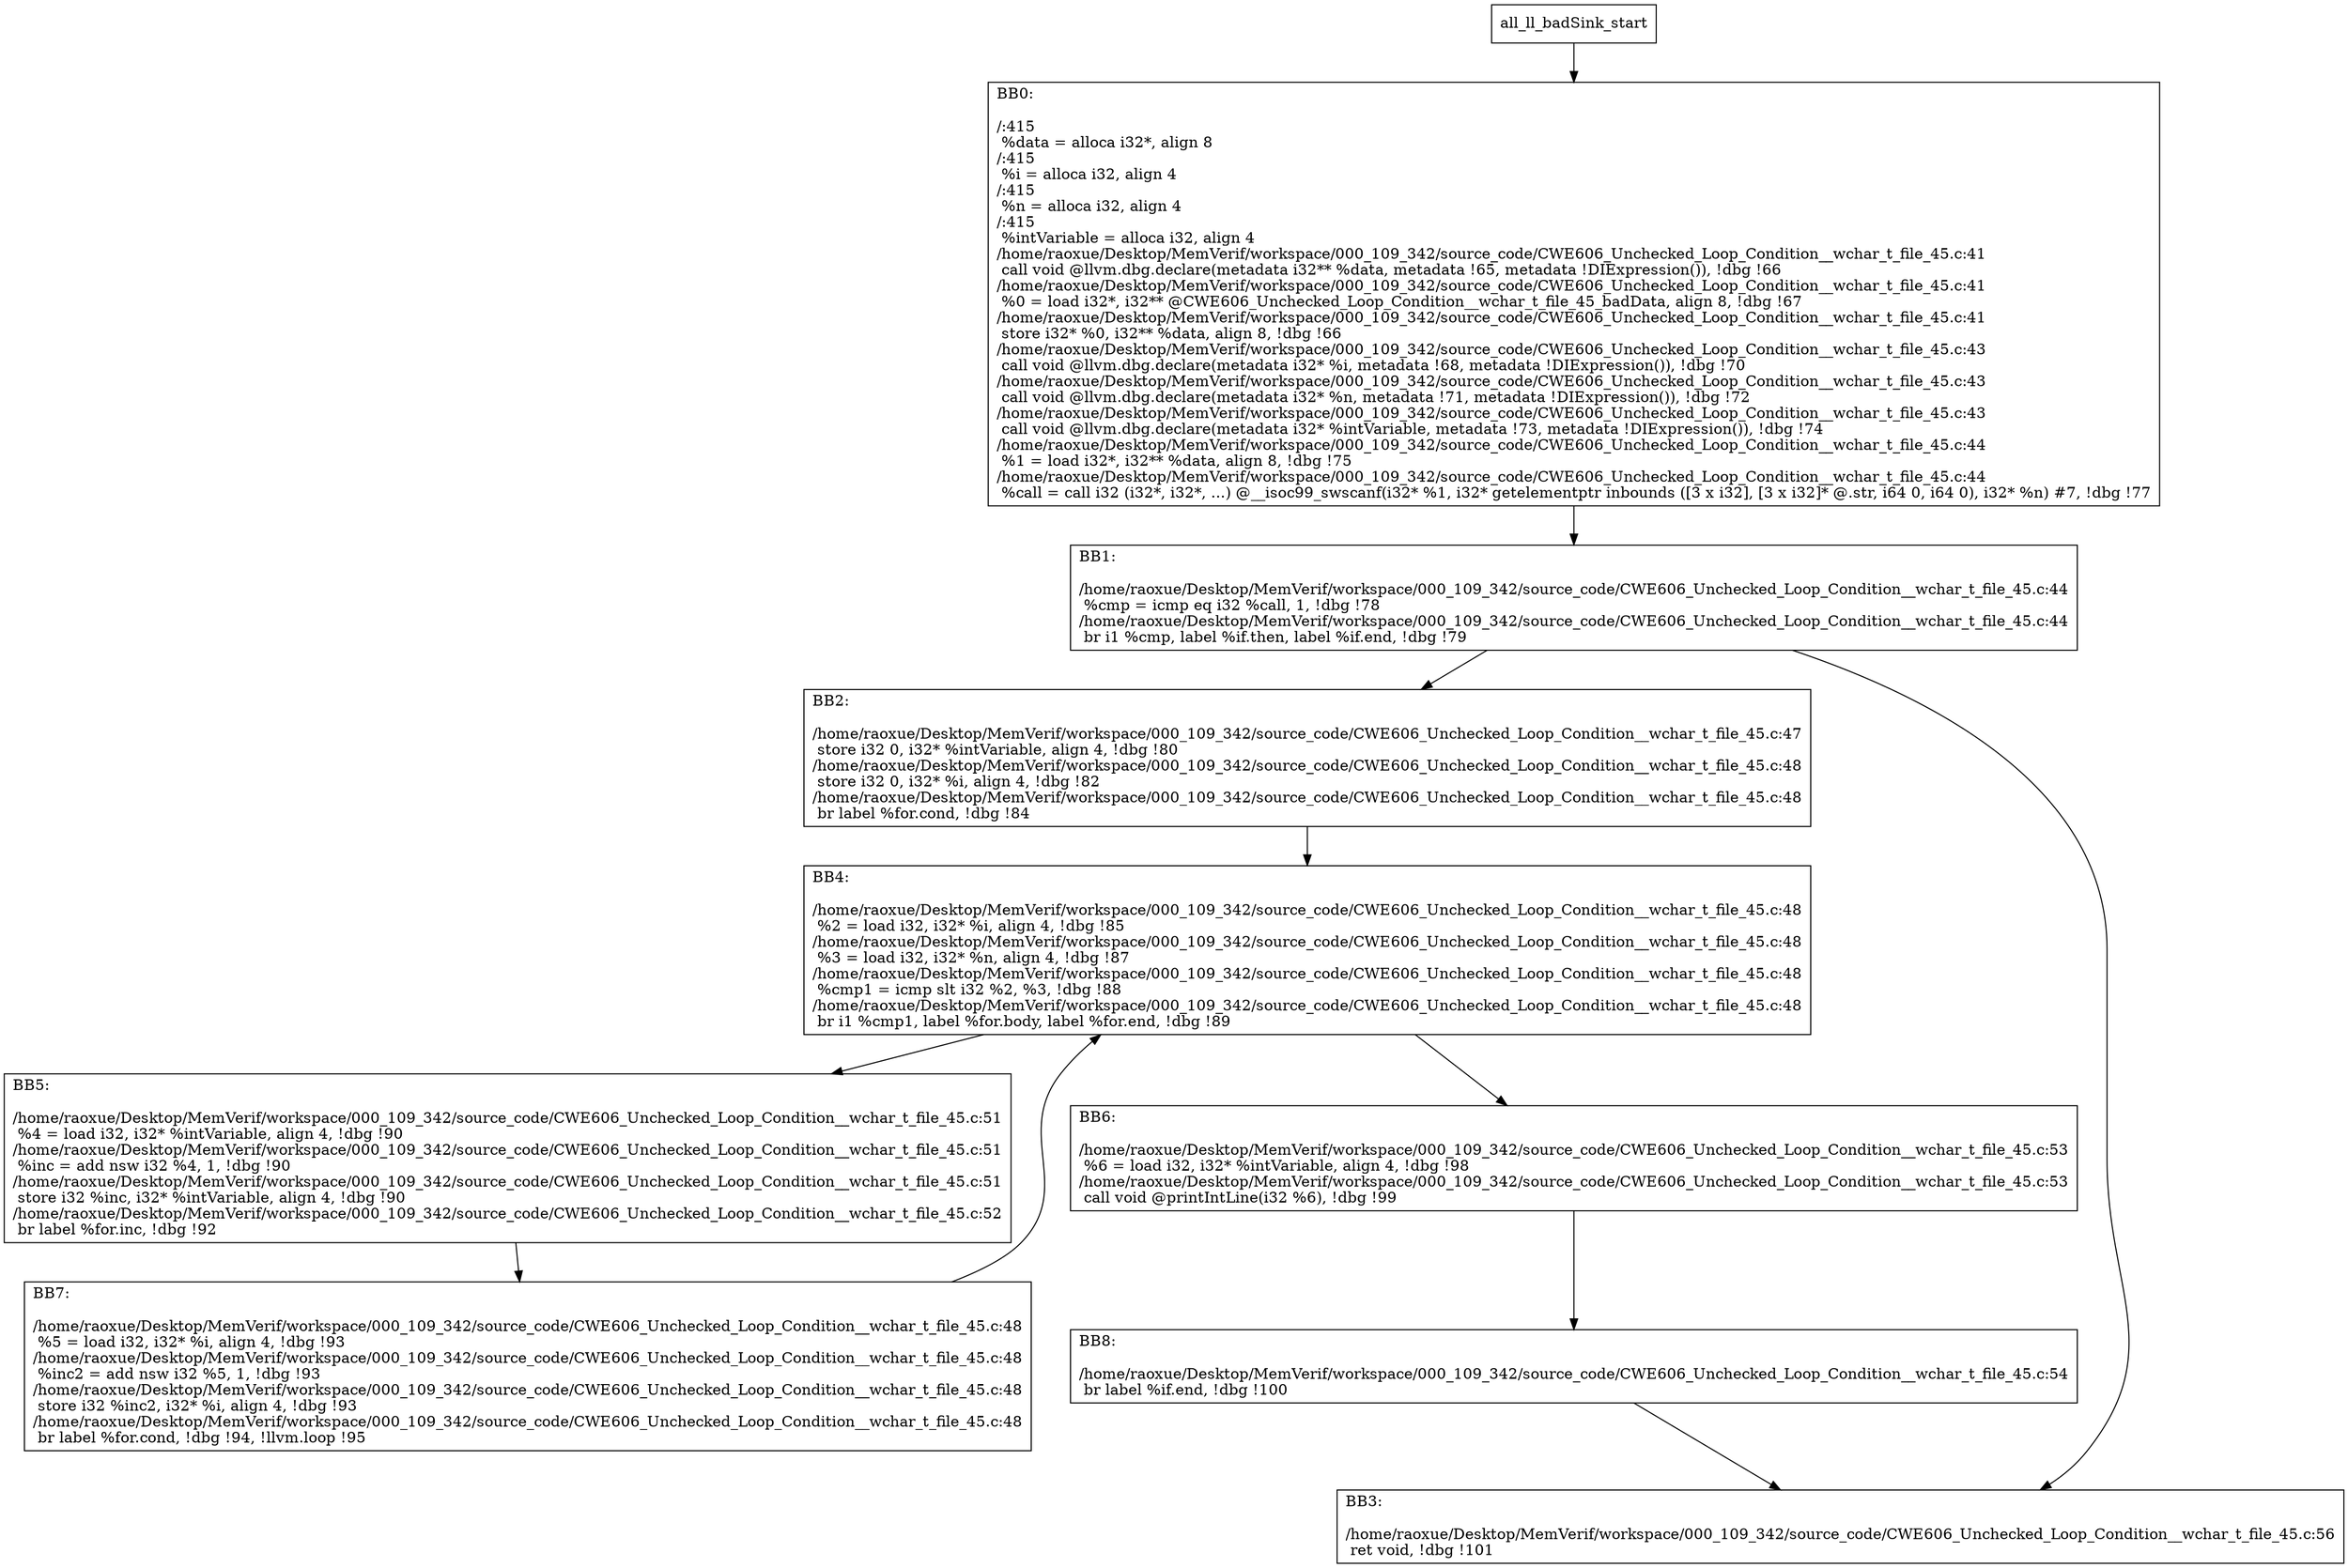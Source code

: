 digraph "CFG for'all_ll_badSink' function" {
	BBall_ll_badSink_start[shape=record,label="{all_ll_badSink_start}"];
	BBall_ll_badSink_start-> all_ll_badSinkBB0;
	all_ll_badSinkBB0 [shape=record, label="{BB0:\l\l/:415\l
  %data = alloca i32*, align 8\l
/:415\l
  %i = alloca i32, align 4\l
/:415\l
  %n = alloca i32, align 4\l
/:415\l
  %intVariable = alloca i32, align 4\l
/home/raoxue/Desktop/MemVerif/workspace/000_109_342/source_code/CWE606_Unchecked_Loop_Condition__wchar_t_file_45.c:41\l
  call void @llvm.dbg.declare(metadata i32** %data, metadata !65, metadata !DIExpression()), !dbg !66\l
/home/raoxue/Desktop/MemVerif/workspace/000_109_342/source_code/CWE606_Unchecked_Loop_Condition__wchar_t_file_45.c:41\l
  %0 = load i32*, i32** @CWE606_Unchecked_Loop_Condition__wchar_t_file_45_badData, align 8, !dbg !67\l
/home/raoxue/Desktop/MemVerif/workspace/000_109_342/source_code/CWE606_Unchecked_Loop_Condition__wchar_t_file_45.c:41\l
  store i32* %0, i32** %data, align 8, !dbg !66\l
/home/raoxue/Desktop/MemVerif/workspace/000_109_342/source_code/CWE606_Unchecked_Loop_Condition__wchar_t_file_45.c:43\l
  call void @llvm.dbg.declare(metadata i32* %i, metadata !68, metadata !DIExpression()), !dbg !70\l
/home/raoxue/Desktop/MemVerif/workspace/000_109_342/source_code/CWE606_Unchecked_Loop_Condition__wchar_t_file_45.c:43\l
  call void @llvm.dbg.declare(metadata i32* %n, metadata !71, metadata !DIExpression()), !dbg !72\l
/home/raoxue/Desktop/MemVerif/workspace/000_109_342/source_code/CWE606_Unchecked_Loop_Condition__wchar_t_file_45.c:43\l
  call void @llvm.dbg.declare(metadata i32* %intVariable, metadata !73, metadata !DIExpression()), !dbg !74\l
/home/raoxue/Desktop/MemVerif/workspace/000_109_342/source_code/CWE606_Unchecked_Loop_Condition__wchar_t_file_45.c:44\l
  %1 = load i32*, i32** %data, align 8, !dbg !75\l
/home/raoxue/Desktop/MemVerif/workspace/000_109_342/source_code/CWE606_Unchecked_Loop_Condition__wchar_t_file_45.c:44\l
  %call = call i32 (i32*, i32*, ...) @__isoc99_swscanf(i32* %1, i32* getelementptr inbounds ([3 x i32], [3 x i32]* @.str, i64 0, i64 0), i32* %n) #7, !dbg !77\l
}"];
	all_ll_badSinkBB0-> all_ll_badSinkBB1;
	all_ll_badSinkBB1 [shape=record, label="{BB1:\l\l/home/raoxue/Desktop/MemVerif/workspace/000_109_342/source_code/CWE606_Unchecked_Loop_Condition__wchar_t_file_45.c:44\l
  %cmp = icmp eq i32 %call, 1, !dbg !78\l
/home/raoxue/Desktop/MemVerif/workspace/000_109_342/source_code/CWE606_Unchecked_Loop_Condition__wchar_t_file_45.c:44\l
  br i1 %cmp, label %if.then, label %if.end, !dbg !79\l
}"];
	all_ll_badSinkBB1-> all_ll_badSinkBB2;
	all_ll_badSinkBB1-> all_ll_badSinkBB3;
	all_ll_badSinkBB2 [shape=record, label="{BB2:\l\l/home/raoxue/Desktop/MemVerif/workspace/000_109_342/source_code/CWE606_Unchecked_Loop_Condition__wchar_t_file_45.c:47\l
  store i32 0, i32* %intVariable, align 4, !dbg !80\l
/home/raoxue/Desktop/MemVerif/workspace/000_109_342/source_code/CWE606_Unchecked_Loop_Condition__wchar_t_file_45.c:48\l
  store i32 0, i32* %i, align 4, !dbg !82\l
/home/raoxue/Desktop/MemVerif/workspace/000_109_342/source_code/CWE606_Unchecked_Loop_Condition__wchar_t_file_45.c:48\l
  br label %for.cond, !dbg !84\l
}"];
	all_ll_badSinkBB2-> all_ll_badSinkBB4;
	all_ll_badSinkBB4 [shape=record, label="{BB4:\l\l/home/raoxue/Desktop/MemVerif/workspace/000_109_342/source_code/CWE606_Unchecked_Loop_Condition__wchar_t_file_45.c:48\l
  %2 = load i32, i32* %i, align 4, !dbg !85\l
/home/raoxue/Desktop/MemVerif/workspace/000_109_342/source_code/CWE606_Unchecked_Loop_Condition__wchar_t_file_45.c:48\l
  %3 = load i32, i32* %n, align 4, !dbg !87\l
/home/raoxue/Desktop/MemVerif/workspace/000_109_342/source_code/CWE606_Unchecked_Loop_Condition__wchar_t_file_45.c:48\l
  %cmp1 = icmp slt i32 %2, %3, !dbg !88\l
/home/raoxue/Desktop/MemVerif/workspace/000_109_342/source_code/CWE606_Unchecked_Loop_Condition__wchar_t_file_45.c:48\l
  br i1 %cmp1, label %for.body, label %for.end, !dbg !89\l
}"];
	all_ll_badSinkBB4-> all_ll_badSinkBB5;
	all_ll_badSinkBB4-> all_ll_badSinkBB6;
	all_ll_badSinkBB5 [shape=record, label="{BB5:\l\l/home/raoxue/Desktop/MemVerif/workspace/000_109_342/source_code/CWE606_Unchecked_Loop_Condition__wchar_t_file_45.c:51\l
  %4 = load i32, i32* %intVariable, align 4, !dbg !90\l
/home/raoxue/Desktop/MemVerif/workspace/000_109_342/source_code/CWE606_Unchecked_Loop_Condition__wchar_t_file_45.c:51\l
  %inc = add nsw i32 %4, 1, !dbg !90\l
/home/raoxue/Desktop/MemVerif/workspace/000_109_342/source_code/CWE606_Unchecked_Loop_Condition__wchar_t_file_45.c:51\l
  store i32 %inc, i32* %intVariable, align 4, !dbg !90\l
/home/raoxue/Desktop/MemVerif/workspace/000_109_342/source_code/CWE606_Unchecked_Loop_Condition__wchar_t_file_45.c:52\l
  br label %for.inc, !dbg !92\l
}"];
	all_ll_badSinkBB5-> all_ll_badSinkBB7;
	all_ll_badSinkBB7 [shape=record, label="{BB7:\l\l/home/raoxue/Desktop/MemVerif/workspace/000_109_342/source_code/CWE606_Unchecked_Loop_Condition__wchar_t_file_45.c:48\l
  %5 = load i32, i32* %i, align 4, !dbg !93\l
/home/raoxue/Desktop/MemVerif/workspace/000_109_342/source_code/CWE606_Unchecked_Loop_Condition__wchar_t_file_45.c:48\l
  %inc2 = add nsw i32 %5, 1, !dbg !93\l
/home/raoxue/Desktop/MemVerif/workspace/000_109_342/source_code/CWE606_Unchecked_Loop_Condition__wchar_t_file_45.c:48\l
  store i32 %inc2, i32* %i, align 4, !dbg !93\l
/home/raoxue/Desktop/MemVerif/workspace/000_109_342/source_code/CWE606_Unchecked_Loop_Condition__wchar_t_file_45.c:48\l
  br label %for.cond, !dbg !94, !llvm.loop !95\l
}"];
	all_ll_badSinkBB7-> all_ll_badSinkBB4;
	all_ll_badSinkBB6 [shape=record, label="{BB6:\l\l/home/raoxue/Desktop/MemVerif/workspace/000_109_342/source_code/CWE606_Unchecked_Loop_Condition__wchar_t_file_45.c:53\l
  %6 = load i32, i32* %intVariable, align 4, !dbg !98\l
/home/raoxue/Desktop/MemVerif/workspace/000_109_342/source_code/CWE606_Unchecked_Loop_Condition__wchar_t_file_45.c:53\l
  call void @printIntLine(i32 %6), !dbg !99\l
}"];
	all_ll_badSinkBB6-> all_ll_badSinkBB8;
	all_ll_badSinkBB8 [shape=record, label="{BB8:\l\l/home/raoxue/Desktop/MemVerif/workspace/000_109_342/source_code/CWE606_Unchecked_Loop_Condition__wchar_t_file_45.c:54\l
  br label %if.end, !dbg !100\l
}"];
	all_ll_badSinkBB8-> all_ll_badSinkBB3;
	all_ll_badSinkBB3 [shape=record, label="{BB3:\l\l/home/raoxue/Desktop/MemVerif/workspace/000_109_342/source_code/CWE606_Unchecked_Loop_Condition__wchar_t_file_45.c:56\l
  ret void, !dbg !101\l
}"];
}
